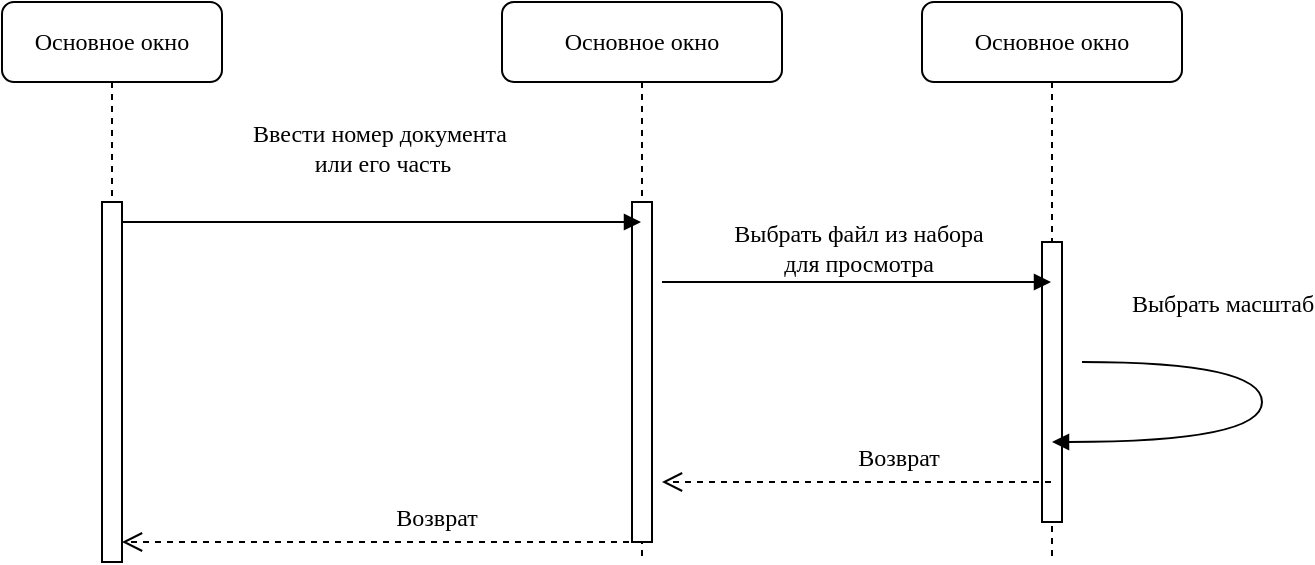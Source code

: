 <mxfile version="23.1.5" type="device">
  <diagram name="Page-1" id="13e1069c-82ec-6db2-03f1-153e76fe0fe0">
    <mxGraphModel dx="1178" dy="790" grid="1" gridSize="10" guides="1" tooltips="1" connect="1" arrows="1" fold="1" page="1" pageScale="1" pageWidth="1100" pageHeight="850" background="none" math="0" shadow="0">
      <root>
        <mxCell id="0" />
        <mxCell id="1" parent="0" />
        <mxCell id="op0lxmQw7sveor1kVEQ--1" value="Основное окно" style="shape=umlLifeline;perimeter=lifelinePerimeter;whiteSpace=wrap;html=1;container=1;collapsible=0;recursiveResize=0;outlineConnect=0;rounded=1;shadow=0;comic=0;labelBackgroundColor=none;strokeWidth=1;fontFamily=Verdana;fontSize=12;align=center;" parent="1" vertex="1">
          <mxGeometry x="370" y="110" width="140" height="280" as="geometry" />
        </mxCell>
        <mxCell id="op0lxmQw7sveor1kVEQ--2" value="" style="html=1;points=[];perimeter=orthogonalPerimeter;rounded=0;shadow=0;comic=0;labelBackgroundColor=none;strokeWidth=1;fontFamily=Verdana;fontSize=12;align=center;" parent="op0lxmQw7sveor1kVEQ--1" vertex="1">
          <mxGeometry x="65" y="100" width="10" height="170" as="geometry" />
        </mxCell>
        <mxCell id="op0lxmQw7sveor1kVEQ--3" value="Основное окно" style="shape=umlLifeline;perimeter=lifelinePerimeter;whiteSpace=wrap;html=1;container=1;collapsible=0;recursiveResize=0;outlineConnect=0;rounded=1;shadow=0;comic=0;labelBackgroundColor=none;strokeWidth=1;fontFamily=Verdana;fontSize=12;align=center;" parent="1" vertex="1">
          <mxGeometry x="580" y="110" width="130" height="280" as="geometry" />
        </mxCell>
        <mxCell id="op0lxmQw7sveor1kVEQ--4" value="" style="html=1;points=[];perimeter=orthogonalPerimeter;rounded=0;shadow=0;comic=0;labelBackgroundColor=none;strokeWidth=1;fontFamily=Verdana;fontSize=12;align=center;" parent="op0lxmQw7sveor1kVEQ--3" vertex="1">
          <mxGeometry x="60" y="120" width="10" height="140" as="geometry" />
        </mxCell>
        <mxCell id="op0lxmQw7sveor1kVEQ--5" value="Основное окно " style="shape=umlLifeline;perimeter=lifelinePerimeter;whiteSpace=wrap;html=1;container=1;collapsible=0;recursiveResize=0;outlineConnect=0;rounded=1;shadow=0;comic=0;labelBackgroundColor=none;strokeWidth=1;fontFamily=Verdana;fontSize=12;align=center;" parent="1" vertex="1">
          <mxGeometry x="120" y="110" width="110" height="280" as="geometry" />
        </mxCell>
        <mxCell id="op0lxmQw7sveor1kVEQ--6" value="" style="html=1;points=[];perimeter=orthogonalPerimeter;rounded=0;shadow=0;comic=0;labelBackgroundColor=none;strokeWidth=1;fontFamily=Verdana;fontSize=12;align=center;" parent="op0lxmQw7sveor1kVEQ--5" vertex="1">
          <mxGeometry x="50" y="100" width="10" height="180" as="geometry" />
        </mxCell>
        <mxCell id="op0lxmQw7sveor1kVEQ--7" value="Ввести номер документа&amp;nbsp;&lt;br&gt;или его часть" style="html=1;verticalAlign=bottom;endArrow=block;labelBackgroundColor=none;fontFamily=Verdana;fontSize=12;edgeStyle=elbowEdgeStyle;elbow=vertical;" parent="1" target="op0lxmQw7sveor1kVEQ--1" edge="1">
          <mxGeometry x="0.002" y="20" relative="1" as="geometry">
            <mxPoint x="180" y="220" as="sourcePoint" />
            <mxPoint x="315" y="220" as="targetPoint" />
            <Array as="points">
              <mxPoint x="250" y="220" />
            </Array>
            <mxPoint as="offset" />
          </mxGeometry>
        </mxCell>
        <mxCell id="op0lxmQw7sveor1kVEQ--8" value="Возврат" style="html=1;verticalAlign=bottom;endArrow=open;dashed=1;endSize=8;labelBackgroundColor=none;fontFamily=Verdana;fontSize=12;" parent="1" source="op0lxmQw7sveor1kVEQ--1" edge="1">
          <mxGeometry x="-0.197" y="-3" relative="1" as="geometry">
            <mxPoint x="180" y="380.0" as="targetPoint" />
            <mxPoint x="400" y="380" as="sourcePoint" />
            <Array as="points" />
            <mxPoint x="1" as="offset" />
          </mxGeometry>
        </mxCell>
        <mxCell id="op0lxmQw7sveor1kVEQ--9" value="Возврат" style="html=1;verticalAlign=bottom;endArrow=open;dashed=1;endSize=8;labelBackgroundColor=none;fontFamily=Verdana;fontSize=12;" parent="1" source="op0lxmQw7sveor1kVEQ--3" edge="1">
          <mxGeometry x="-0.197" y="-3" relative="1" as="geometry">
            <mxPoint x="450" y="350" as="targetPoint" />
            <mxPoint x="620" y="350" as="sourcePoint" />
            <Array as="points" />
            <mxPoint x="1" as="offset" />
          </mxGeometry>
        </mxCell>
        <mxCell id="op0lxmQw7sveor1kVEQ--10" value="Выбрать файл из набора&lt;br&gt;для просмотра" style="html=1;verticalAlign=bottom;endArrow=block;labelBackgroundColor=none;fontFamily=Verdana;fontSize=12;edgeStyle=elbowEdgeStyle;elbow=vertical;" parent="1" target="op0lxmQw7sveor1kVEQ--3" edge="1">
          <mxGeometry relative="1" as="geometry">
            <mxPoint x="450" y="250" as="sourcePoint" />
            <Array as="points" />
            <mxPoint x="615" y="249.5" as="targetPoint" />
          </mxGeometry>
        </mxCell>
        <mxCell id="op0lxmQw7sveor1kVEQ--11" value="&lt;div&gt;Выбрать масштаб&lt;/div&gt;" style="html=1;verticalAlign=bottom;endArrow=block;labelBackgroundColor=none;fontFamily=Verdana;fontSize=12;elbow=vertical;edgeStyle=orthogonalEdgeStyle;curved=1;" parent="1" target="op0lxmQw7sveor1kVEQ--3" edge="1">
          <mxGeometry x="-0.406" y="20" relative="1" as="geometry">
            <mxPoint x="660" y="290" as="sourcePoint" />
            <mxPoint x="990" y="350" as="targetPoint" />
            <Array as="points">
              <mxPoint x="750" y="290" />
              <mxPoint x="750" y="330" />
            </Array>
            <mxPoint as="offset" />
          </mxGeometry>
        </mxCell>
      </root>
    </mxGraphModel>
  </diagram>
</mxfile>

